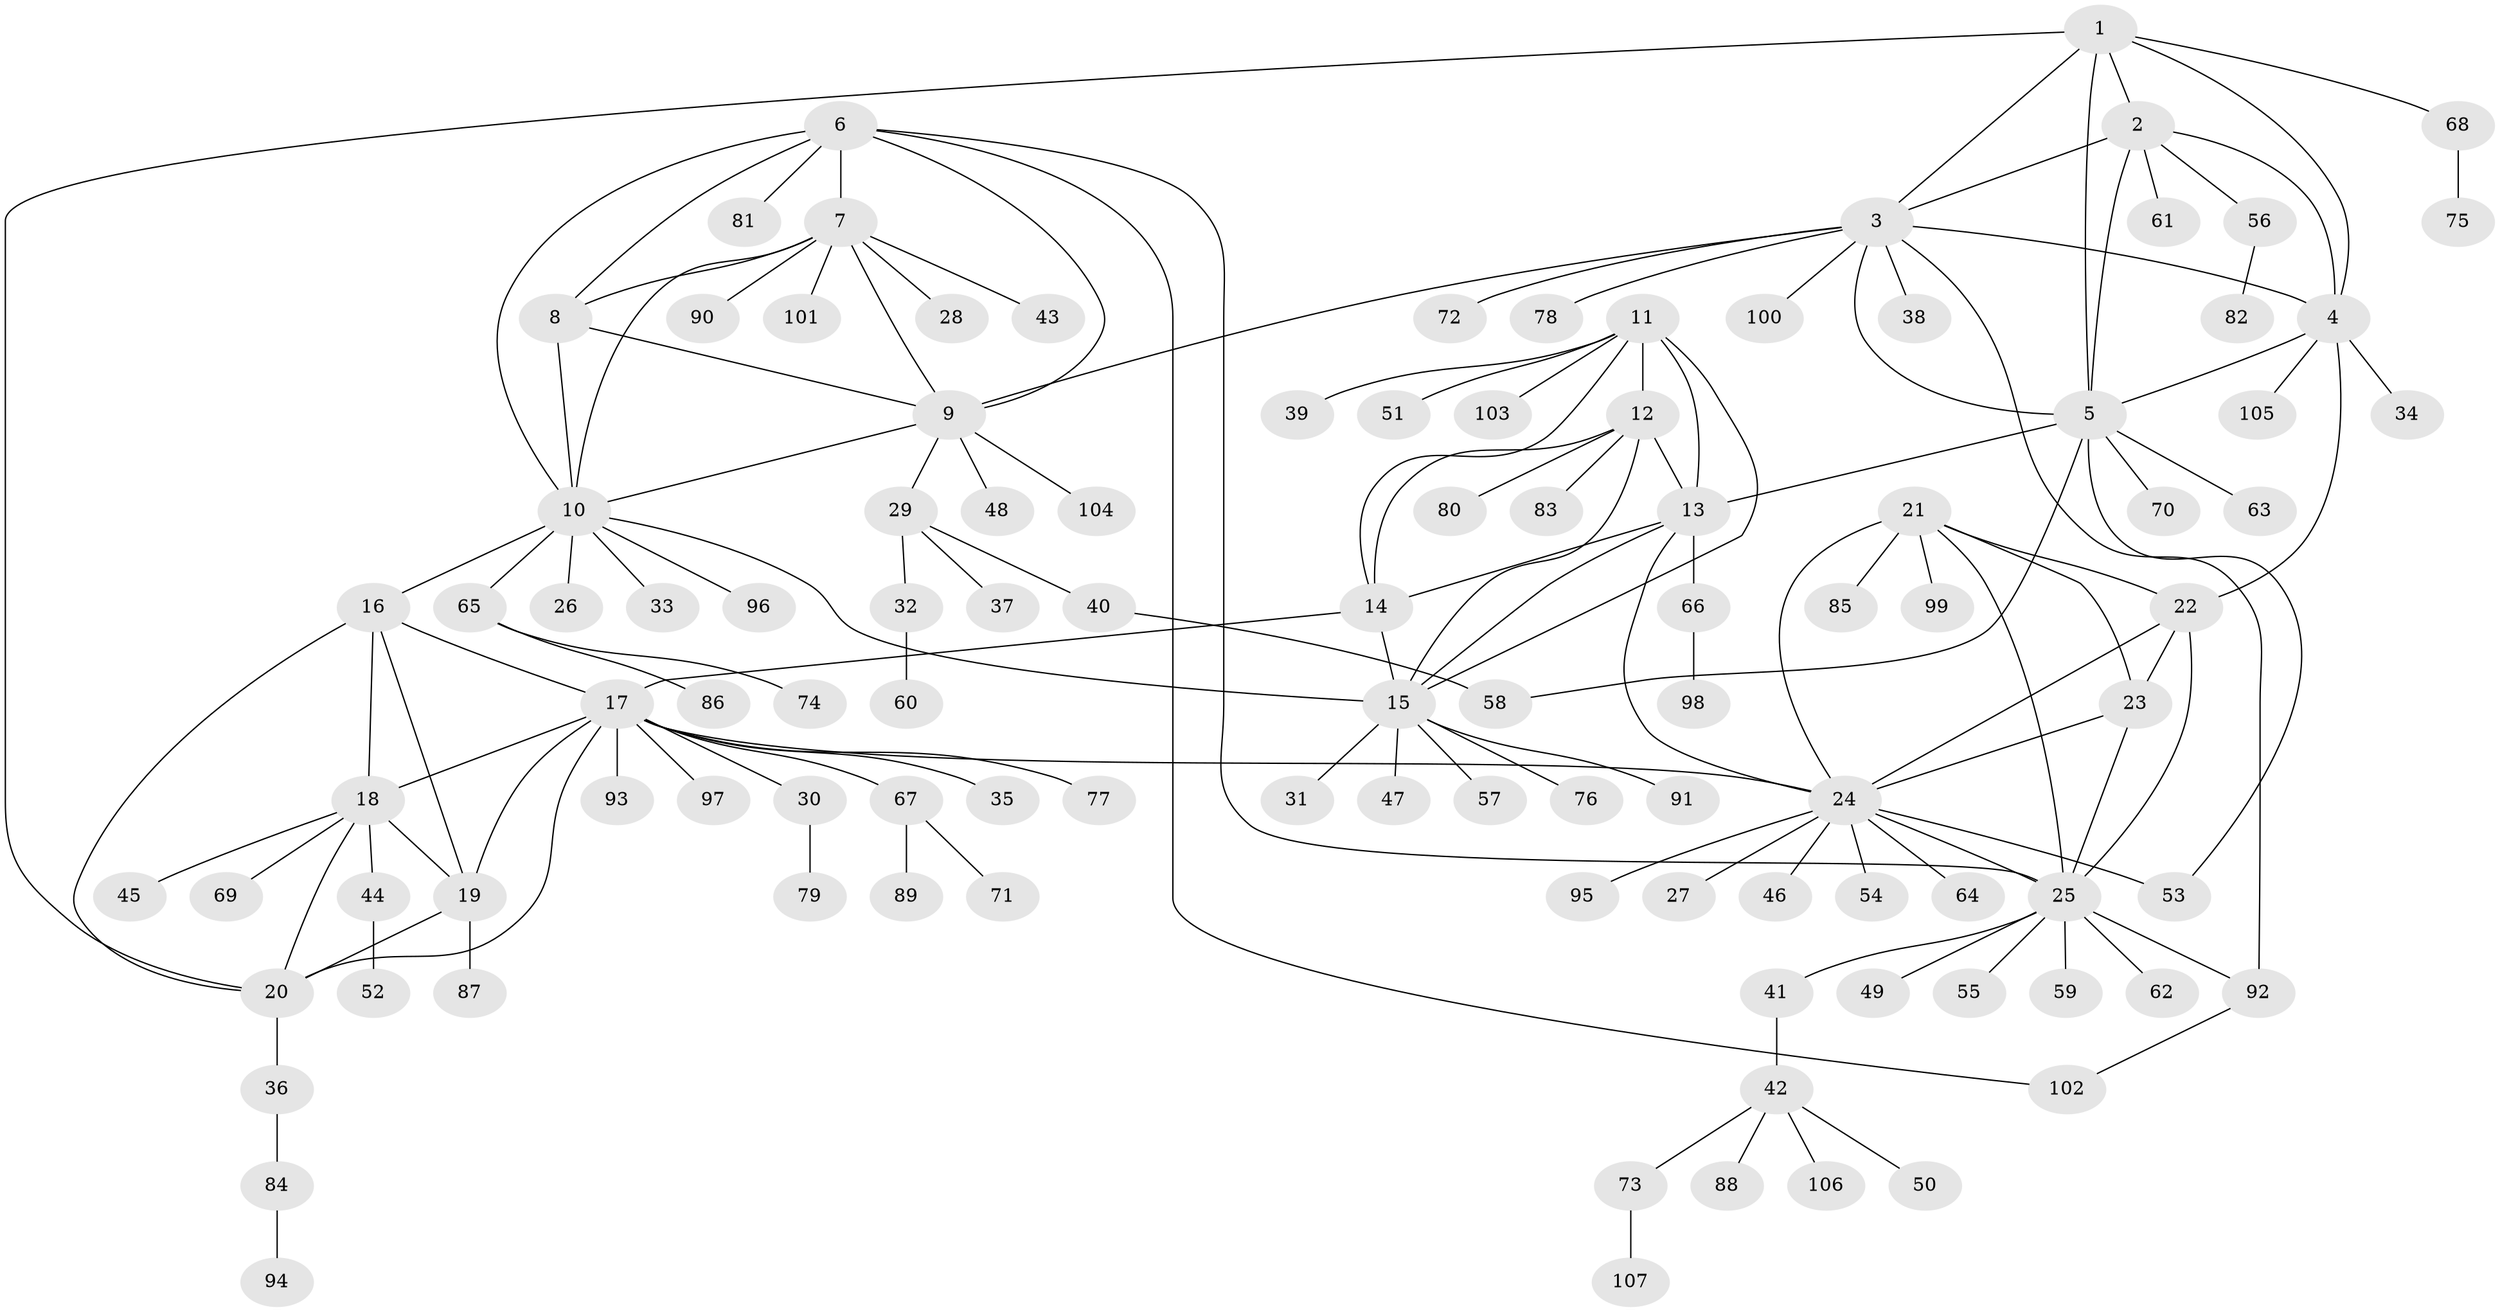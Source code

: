 // Generated by graph-tools (version 1.1) at 2025/55/03/09/25 04:55:22]
// undirected, 107 vertices, 146 edges
graph export_dot {
graph [start="1"]
  node [color=gray90,style=filled];
  1;
  2;
  3;
  4;
  5;
  6;
  7;
  8;
  9;
  10;
  11;
  12;
  13;
  14;
  15;
  16;
  17;
  18;
  19;
  20;
  21;
  22;
  23;
  24;
  25;
  26;
  27;
  28;
  29;
  30;
  31;
  32;
  33;
  34;
  35;
  36;
  37;
  38;
  39;
  40;
  41;
  42;
  43;
  44;
  45;
  46;
  47;
  48;
  49;
  50;
  51;
  52;
  53;
  54;
  55;
  56;
  57;
  58;
  59;
  60;
  61;
  62;
  63;
  64;
  65;
  66;
  67;
  68;
  69;
  70;
  71;
  72;
  73;
  74;
  75;
  76;
  77;
  78;
  79;
  80;
  81;
  82;
  83;
  84;
  85;
  86;
  87;
  88;
  89;
  90;
  91;
  92;
  93;
  94;
  95;
  96;
  97;
  98;
  99;
  100;
  101;
  102;
  103;
  104;
  105;
  106;
  107;
  1 -- 2;
  1 -- 3;
  1 -- 4;
  1 -- 5;
  1 -- 20;
  1 -- 68;
  2 -- 3;
  2 -- 4;
  2 -- 5;
  2 -- 56;
  2 -- 61;
  3 -- 4;
  3 -- 5;
  3 -- 9;
  3 -- 38;
  3 -- 72;
  3 -- 78;
  3 -- 92;
  3 -- 100;
  4 -- 5;
  4 -- 22;
  4 -- 34;
  4 -- 105;
  5 -- 13;
  5 -- 53;
  5 -- 58;
  5 -- 63;
  5 -- 70;
  6 -- 7;
  6 -- 8;
  6 -- 9;
  6 -- 10;
  6 -- 25;
  6 -- 81;
  6 -- 102;
  7 -- 8;
  7 -- 9;
  7 -- 10;
  7 -- 28;
  7 -- 43;
  7 -- 90;
  7 -- 101;
  8 -- 9;
  8 -- 10;
  9 -- 10;
  9 -- 29;
  9 -- 48;
  9 -- 104;
  10 -- 15;
  10 -- 16;
  10 -- 26;
  10 -- 33;
  10 -- 65;
  10 -- 96;
  11 -- 12;
  11 -- 13;
  11 -- 14;
  11 -- 15;
  11 -- 39;
  11 -- 51;
  11 -- 103;
  12 -- 13;
  12 -- 14;
  12 -- 15;
  12 -- 80;
  12 -- 83;
  13 -- 14;
  13 -- 15;
  13 -- 24;
  13 -- 66;
  14 -- 15;
  14 -- 17;
  15 -- 31;
  15 -- 47;
  15 -- 57;
  15 -- 76;
  15 -- 91;
  16 -- 17;
  16 -- 18;
  16 -- 19;
  16 -- 20;
  17 -- 18;
  17 -- 19;
  17 -- 20;
  17 -- 24;
  17 -- 30;
  17 -- 35;
  17 -- 67;
  17 -- 77;
  17 -- 93;
  17 -- 97;
  18 -- 19;
  18 -- 20;
  18 -- 44;
  18 -- 45;
  18 -- 69;
  19 -- 20;
  19 -- 87;
  20 -- 36;
  21 -- 22;
  21 -- 23;
  21 -- 24;
  21 -- 25;
  21 -- 85;
  21 -- 99;
  22 -- 23;
  22 -- 24;
  22 -- 25;
  23 -- 24;
  23 -- 25;
  24 -- 25;
  24 -- 27;
  24 -- 46;
  24 -- 53;
  24 -- 54;
  24 -- 64;
  24 -- 95;
  25 -- 41;
  25 -- 49;
  25 -- 55;
  25 -- 59;
  25 -- 62;
  25 -- 92;
  29 -- 32;
  29 -- 37;
  29 -- 40;
  30 -- 79;
  32 -- 60;
  36 -- 84;
  40 -- 58;
  41 -- 42;
  42 -- 50;
  42 -- 73;
  42 -- 88;
  42 -- 106;
  44 -- 52;
  56 -- 82;
  65 -- 74;
  65 -- 86;
  66 -- 98;
  67 -- 71;
  67 -- 89;
  68 -- 75;
  73 -- 107;
  84 -- 94;
  92 -- 102;
}
